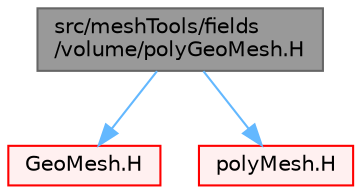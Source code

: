 digraph "src/meshTools/fields/volume/polyGeoMesh.H"
{
 // LATEX_PDF_SIZE
  bgcolor="transparent";
  edge [fontname=Helvetica,fontsize=10,labelfontname=Helvetica,labelfontsize=10];
  node [fontname=Helvetica,fontsize=10,shape=box,height=0.2,width=0.4];
  Node1 [id="Node000001",label="src/meshTools/fields\l/volume/polyGeoMesh.H",height=0.2,width=0.4,color="gray40", fillcolor="grey60", style="filled", fontcolor="black",tooltip=" "];
  Node1 -> Node2 [id="edge1_Node000001_Node000002",color="steelblue1",style="solid",tooltip=" "];
  Node2 [id="Node000002",label="GeoMesh.H",height=0.2,width=0.4,color="red", fillcolor="#FFF0F0", style="filled",URL="$GeoMesh_8H.html",tooltip=" "];
  Node1 -> Node152 [id="edge2_Node000001_Node000152",color="steelblue1",style="solid",tooltip=" "];
  Node152 [id="Node000152",label="polyMesh.H",height=0.2,width=0.4,color="red", fillcolor="#FFF0F0", style="filled",URL="$polyMesh_8H.html",tooltip=" "];
}
